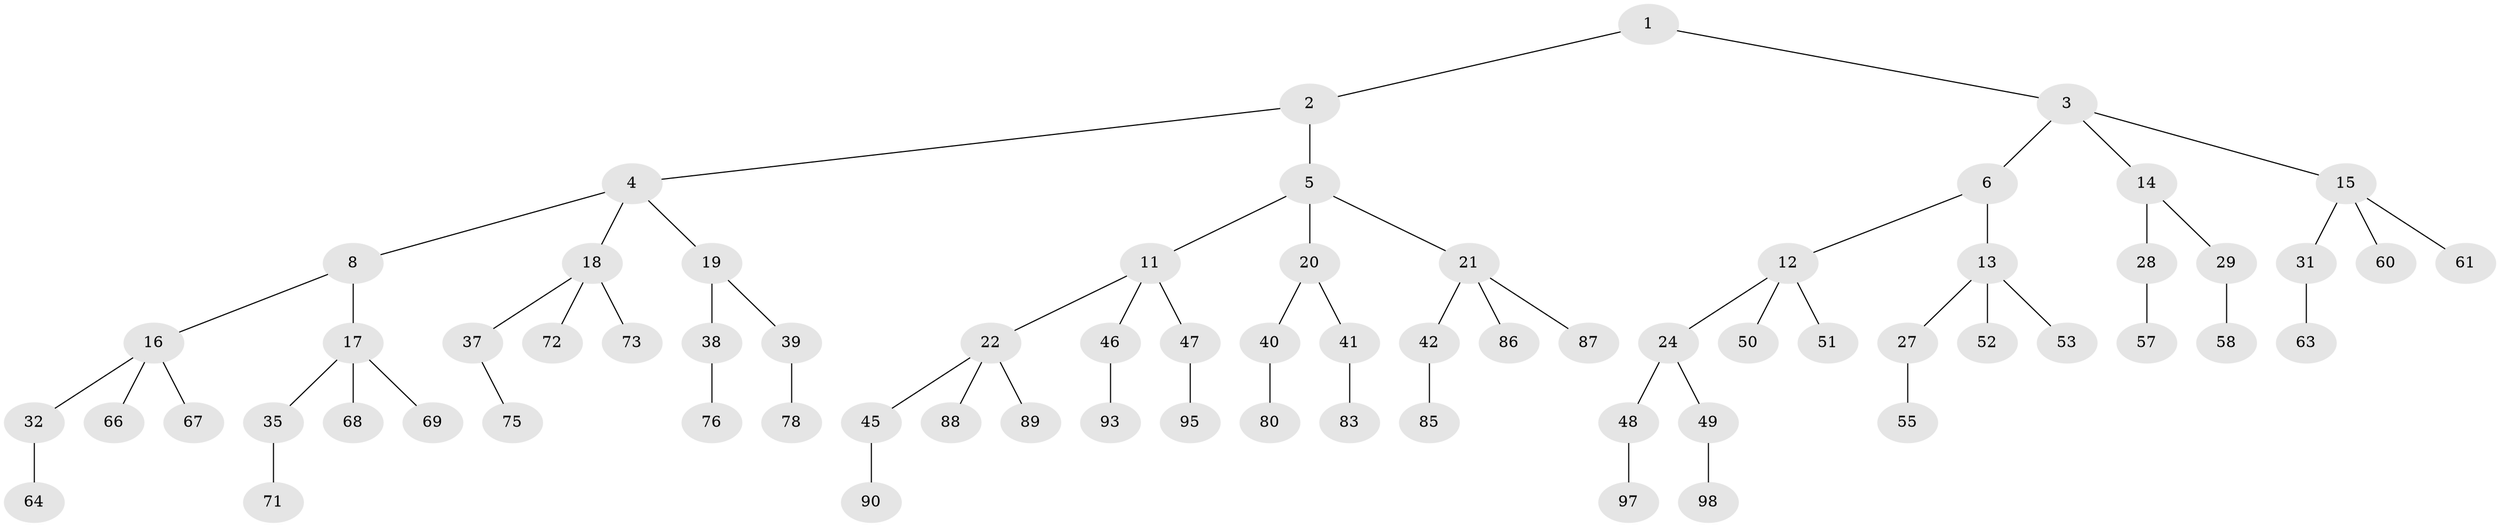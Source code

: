 // original degree distribution, {2: 0.02, 3: 0.48, 1: 0.5}
// Generated by graph-tools (version 1.1) at 2025/11/02/21/25 10:11:10]
// undirected, 70 vertices, 69 edges
graph export_dot {
graph [start="1"]
  node [color=gray90,style=filled];
  1;
  2 [latent=1];
  3 [latent=1,super="+7"];
  4 [latent=0.5,super="+9"];
  5 [latent=0.5,super="+10"];
  6 [latent=0.5];
  8 [latent=0.333333];
  11 [latent=0.333333,super="+23"];
  12 [latent=0.333333,super="+25"];
  13 [latent=0.333333,super="+26"];
  14 [latent=0.333333];
  15 [latent=0.333333,super="+30"];
  16 [latent=0.25,super="+33"];
  17 [latent=0.25,super="+34"];
  18 [latent=0.25,super="+36"];
  19 [latent=0.25];
  20 [latent=0.25];
  21 [latent=0.25,super="+43"];
  22 [latent=0.25,super="+44"];
  24 [latent=0.25];
  27 [latent=0.25,super="+54"];
  28 [latent=0.25,super="+56"];
  29 [latent=0.25,super="+59"];
  31 [latent=0.25,super="+62"];
  32 [latent=0.2,super="+65"];
  35 [latent=0.2,super="+70"];
  37 [latent=0.2,super="+74"];
  38 [latent=0.2,super="+77"];
  39 [latent=0.2,super="+79"];
  40 [latent=0.2,super="+81"];
  41 [latent=0.2,super="+82"];
  42 [latent=0.2,super="+84"];
  45 [latent=0.2,super="+91"];
  46 [latent=0.2,super="+92"];
  47 [latent=0.2,super="+94"];
  48 [latent=0.2,super="+96"];
  49 [latent=0.2,super="+99"];
  50 [latent=0.2,super="+100"];
  51 [latent=0.2];
  52 [latent=0.2];
  53 [latent=0.2];
  55 [latent=0.2];
  57 [latent=0.2];
  58 [latent=0.2];
  60 [latent=0.2];
  61 [latent=0.2];
  63 [latent=0.2];
  64 [latent=0.166667];
  66 [latent=0.166667];
  67 [latent=0.166667];
  68 [latent=0.166667];
  69 [latent=0.166667];
  71 [latent=0.166667];
  72 [latent=0.166667];
  73 [latent=0.166667];
  75 [latent=0.166667];
  76 [latent=0.166667];
  78 [latent=0.166667];
  80 [latent=0.166667];
  83 [latent=0.166667];
  85 [latent=0.166667];
  86 [latent=0.166667];
  87 [latent=0.166667];
  88 [latent=0.166667];
  89 [latent=0.166667];
  90 [latent=0.166667];
  93 [latent=0.166667];
  95 [latent=0.166667];
  97 [latent=0.166667];
  98 [latent=0.166667];
  1 -- 2;
  1 -- 3;
  2 -- 4;
  2 -- 5;
  3 -- 6;
  3 -- 14;
  3 -- 15;
  4 -- 8;
  4 -- 18;
  4 -- 19;
  5 -- 11;
  5 -- 21;
  5 -- 20;
  6 -- 12;
  6 -- 13;
  8 -- 16;
  8 -- 17;
  11 -- 22;
  11 -- 46;
  11 -- 47;
  12 -- 24;
  12 -- 50;
  12 -- 51;
  13 -- 27;
  13 -- 53;
  13 -- 52;
  14 -- 28;
  14 -- 29;
  15 -- 31;
  15 -- 60;
  15 -- 61;
  16 -- 32;
  16 -- 66;
  16 -- 67;
  17 -- 35;
  17 -- 68;
  17 -- 69;
  18 -- 37;
  18 -- 72;
  18 -- 73;
  19 -- 38;
  19 -- 39;
  20 -- 40;
  20 -- 41;
  21 -- 42;
  21 -- 86;
  21 -- 87;
  22 -- 45;
  22 -- 88;
  22 -- 89;
  24 -- 48;
  24 -- 49;
  27 -- 55;
  28 -- 57;
  29 -- 58;
  31 -- 63;
  32 -- 64;
  35 -- 71;
  37 -- 75;
  38 -- 76;
  39 -- 78;
  40 -- 80;
  41 -- 83;
  42 -- 85;
  45 -- 90;
  46 -- 93;
  47 -- 95;
  48 -- 97;
  49 -- 98;
}
